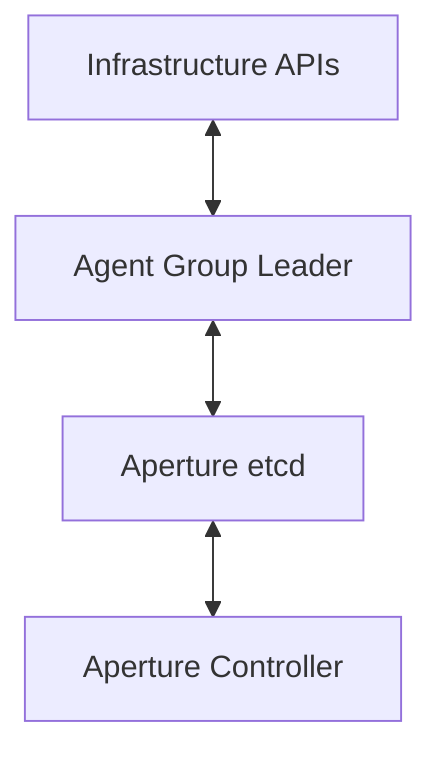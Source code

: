graph TD
    InfrastructureAPIs["Infrastructure APIs"]<-->AgentGroupLeader["Agent Group Leader"]
    AgentGroupLeader<-->Etcd["Aperture etcd"]
    Etcd<-->Controller["Aperture Controller"]